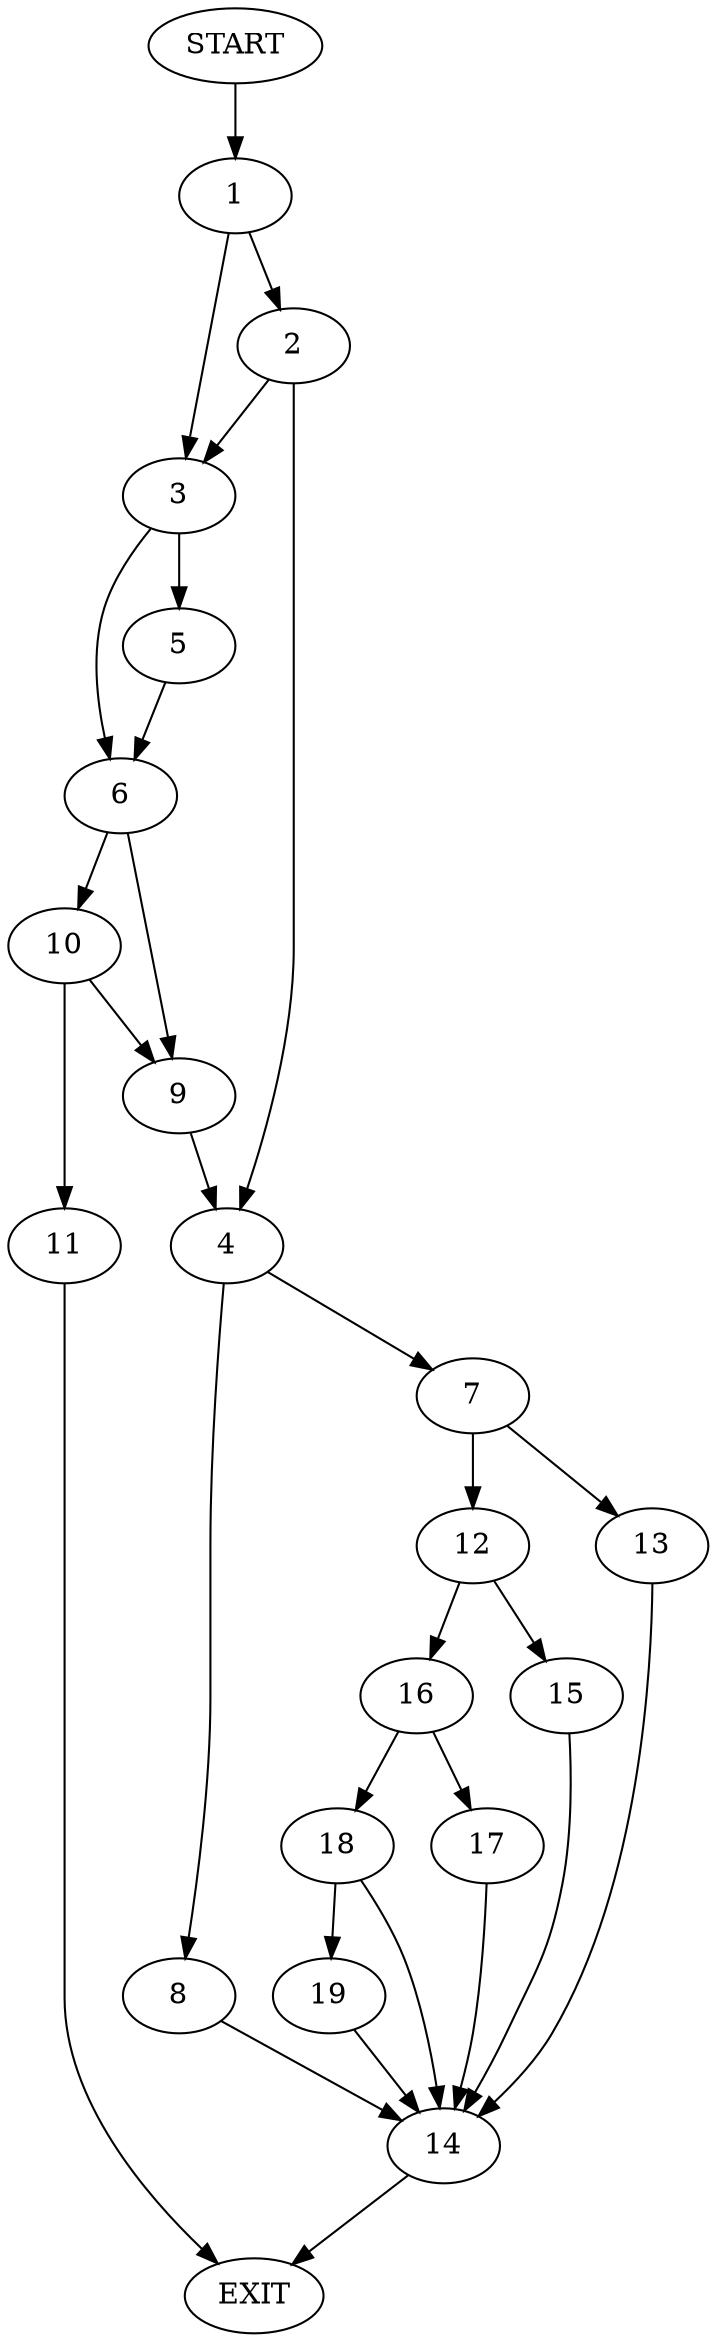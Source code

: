 digraph {
0 [label="START"]
20 [label="EXIT"]
0 -> 1
1 -> 2
1 -> 3
2 -> 4
2 -> 3
3 -> 5
3 -> 6
4 -> 7
4 -> 8
5 -> 6
6 -> 9
6 -> 10
9 -> 4
10 -> 9
10 -> 11
11 -> 20
7 -> 12
7 -> 13
8 -> 14
14 -> 20
13 -> 14
12 -> 15
12 -> 16
16 -> 17
16 -> 18
15 -> 14
17 -> 14
18 -> 19
18 -> 14
19 -> 14
}
